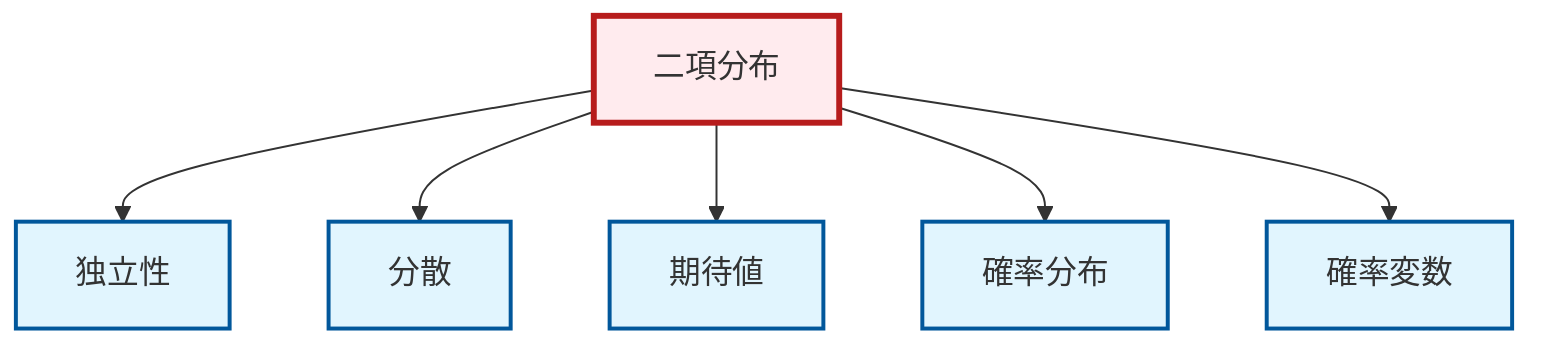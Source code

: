 graph TD
    classDef definition fill:#e1f5fe,stroke:#01579b,stroke-width:2px
    classDef theorem fill:#f3e5f5,stroke:#4a148c,stroke-width:2px
    classDef axiom fill:#fff3e0,stroke:#e65100,stroke-width:2px
    classDef example fill:#e8f5e9,stroke:#1b5e20,stroke-width:2px
    classDef current fill:#ffebee,stroke:#b71c1c,stroke-width:3px
    def-independence["独立性"]:::definition
    def-random-variable["確率変数"]:::definition
    def-binomial-distribution["二項分布"]:::definition
    def-probability-distribution["確率分布"]:::definition
    def-expectation["期待値"]:::definition
    def-variance["分散"]:::definition
    def-binomial-distribution --> def-independence
    def-binomial-distribution --> def-variance
    def-binomial-distribution --> def-expectation
    def-binomial-distribution --> def-probability-distribution
    def-binomial-distribution --> def-random-variable
    class def-binomial-distribution current